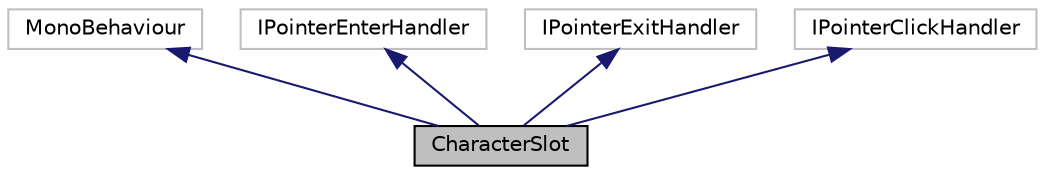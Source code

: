 digraph "CharacterSlot"
{
  edge [fontname="Helvetica",fontsize="10",labelfontname="Helvetica",labelfontsize="10"];
  node [fontname="Helvetica",fontsize="10",shape=record];
  Node5 [label="CharacterSlot",height=0.2,width=0.4,color="black", fillcolor="grey75", style="filled", fontcolor="black"];
  Node6 -> Node5 [dir="back",color="midnightblue",fontsize="10",style="solid",fontname="Helvetica"];
  Node6 [label="MonoBehaviour",height=0.2,width=0.4,color="grey75", fillcolor="white", style="filled"];
  Node7 -> Node5 [dir="back",color="midnightblue",fontsize="10",style="solid",fontname="Helvetica"];
  Node7 [label="IPointerEnterHandler",height=0.2,width=0.4,color="grey75", fillcolor="white", style="filled"];
  Node8 -> Node5 [dir="back",color="midnightblue",fontsize="10",style="solid",fontname="Helvetica"];
  Node8 [label="IPointerExitHandler",height=0.2,width=0.4,color="grey75", fillcolor="white", style="filled"];
  Node9 -> Node5 [dir="back",color="midnightblue",fontsize="10",style="solid",fontname="Helvetica"];
  Node9 [label="IPointerClickHandler",height=0.2,width=0.4,color="grey75", fillcolor="white", style="filled"];
}
